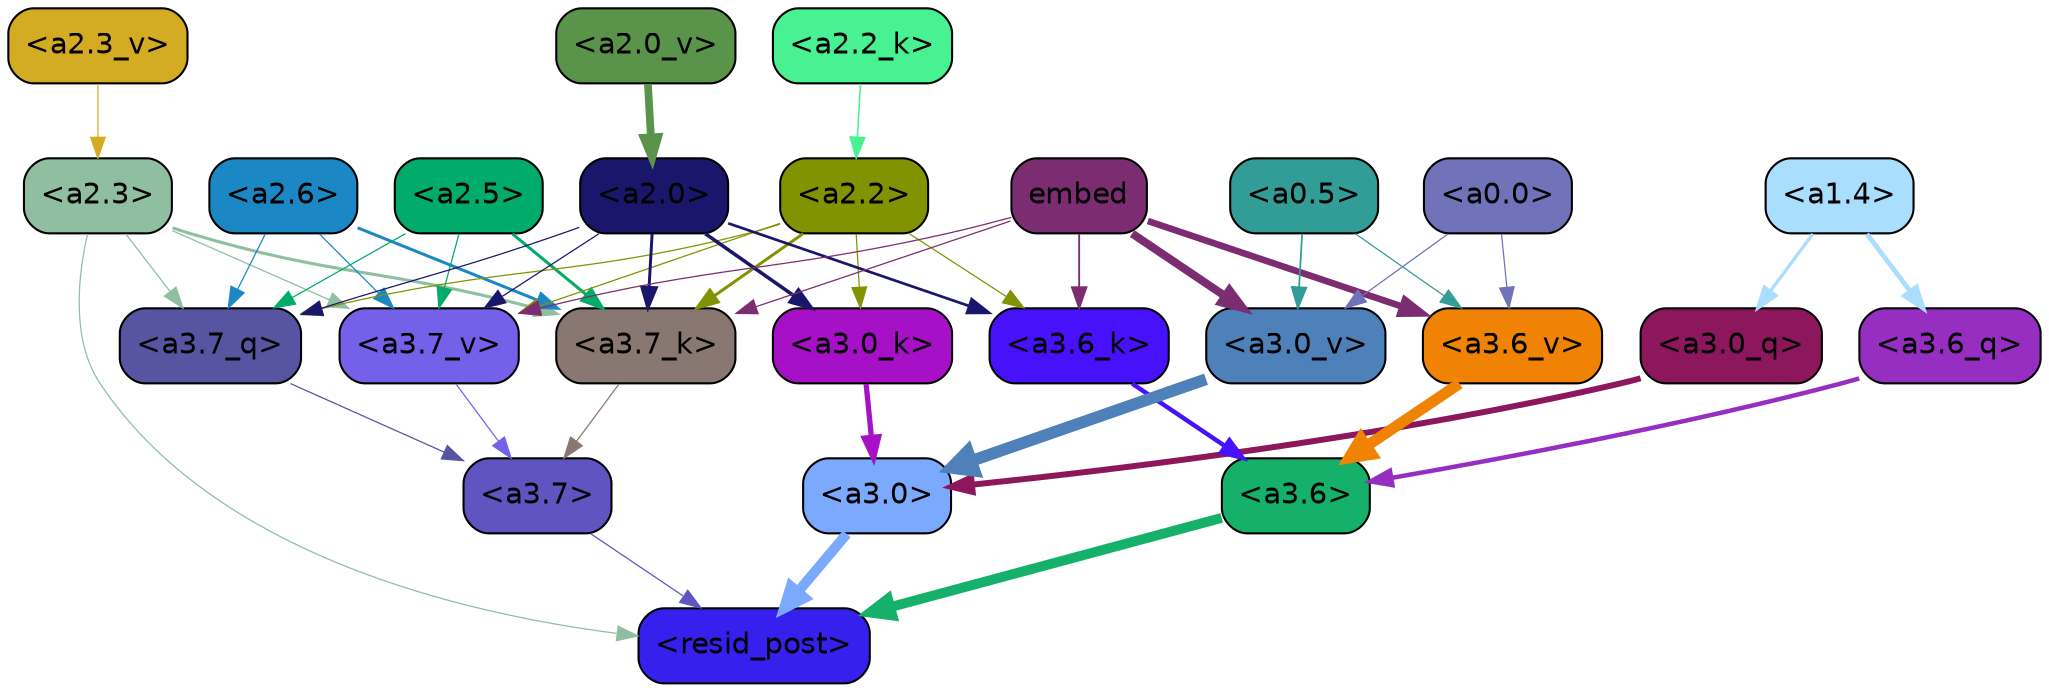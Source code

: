 strict digraph "" {
	graph [bgcolor=transparent,
		layout=dot,
		overlap=false,
		splines=true
	];
	"<a3.7>"	[color=black,
		fillcolor="#6054c1",
		fontname=Helvetica,
		shape=box,
		style="filled, rounded"];
	"<resid_post>"	[color=black,
		fillcolor="#3620ee",
		fontname=Helvetica,
		shape=box,
		style="filled, rounded"];
	"<a3.7>" -> "<resid_post>"	[color="#6054c1",
		penwidth=0.6];
	"<a3.6>"	[color=black,
		fillcolor="#15b16a",
		fontname=Helvetica,
		shape=box,
		style="filled, rounded"];
	"<a3.6>" -> "<resid_post>"	[color="#15b16a",
		penwidth=4.746312499046326];
	"<a3.0>"	[color=black,
		fillcolor="#7aa9fe",
		fontname=Helvetica,
		shape=box,
		style="filled, rounded"];
	"<a3.0>" -> "<resid_post>"	[color="#7aa9fe",
		penwidth=4.896343111991882];
	"<a2.3>"	[color=black,
		fillcolor="#8fbfa0",
		fontname=Helvetica,
		shape=box,
		style="filled, rounded"];
	"<a2.3>" -> "<resid_post>"	[color="#8fbfa0",
		penwidth=0.6];
	"<a3.7_q>"	[color=black,
		fillcolor="#5755a1",
		fontname=Helvetica,
		shape=box,
		style="filled, rounded"];
	"<a2.3>" -> "<a3.7_q>"	[color="#8fbfa0",
		penwidth=0.6];
	"<a3.7_k>"	[color=black,
		fillcolor="#897872",
		fontname=Helvetica,
		shape=box,
		style="filled, rounded"];
	"<a2.3>" -> "<a3.7_k>"	[color="#8fbfa0",
		penwidth=1.467104621231556];
	"<a3.7_v>"	[color=black,
		fillcolor="#7560ea",
		fontname=Helvetica,
		shape=box,
		style="filled, rounded"];
	"<a2.3>" -> "<a3.7_v>"	[color="#8fbfa0",
		penwidth=0.6];
	"<a3.7_q>" -> "<a3.7>"	[color="#5755a1",
		penwidth=0.6];
	"<a3.6_q>"	[color=black,
		fillcolor="#972ec2",
		fontname=Helvetica,
		shape=box,
		style="filled, rounded"];
	"<a3.6_q>" -> "<a3.6>"	[color="#972ec2",
		penwidth=2.160832464694977];
	"<a3.0_q>"	[color=black,
		fillcolor="#8d175c",
		fontname=Helvetica,
		shape=box,
		style="filled, rounded"];
	"<a3.0_q>" -> "<a3.0>"	[color="#8d175c",
		penwidth=2.870753765106201];
	"<a3.7_k>" -> "<a3.7>"	[color="#897872",
		penwidth=0.6];
	"<a3.6_k>"	[color=black,
		fillcolor="#4712fb",
		fontname=Helvetica,
		shape=box,
		style="filled, rounded"];
	"<a3.6_k>" -> "<a3.6>"	[color="#4712fb",
		penwidth=2.13908451795578];
	"<a3.0_k>"	[color=black,
		fillcolor="#a610c7",
		fontname=Helvetica,
		shape=box,
		style="filled, rounded"];
	"<a3.0_k>" -> "<a3.0>"	[color="#a610c7",
		penwidth=2.520303964614868];
	"<a3.7_v>" -> "<a3.7>"	[color="#7560ea",
		penwidth=0.6];
	"<a3.6_v>"	[color=black,
		fillcolor="#f08304",
		fontname=Helvetica,
		shape=box,
		style="filled, rounded"];
	"<a3.6_v>" -> "<a3.6>"	[color="#f08304",
		penwidth=5.297133803367615];
	"<a3.0_v>"	[color=black,
		fillcolor="#4e81b9",
		fontname=Helvetica,
		shape=box,
		style="filled, rounded"];
	"<a3.0_v>" -> "<a3.0>"	[color="#4e81b9",
		penwidth=5.680712580680847];
	"<a2.6>"	[color=black,
		fillcolor="#1b87c5",
		fontname=Helvetica,
		shape=box,
		style="filled, rounded"];
	"<a2.6>" -> "<a3.7_q>"	[color="#1b87c5",
		penwidth=0.6];
	"<a2.6>" -> "<a3.7_k>"	[color="#1b87c5",
		penwidth=1.4453159049153328];
	"<a2.6>" -> "<a3.7_v>"	[color="#1b87c5",
		penwidth=0.6];
	"<a2.5>"	[color=black,
		fillcolor="#01ac6a",
		fontname=Helvetica,
		shape=box,
		style="filled, rounded"];
	"<a2.5>" -> "<a3.7_q>"	[color="#01ac6a",
		penwidth=0.6];
	"<a2.5>" -> "<a3.7_k>"	[color="#01ac6a",
		penwidth=1.4526091292500496];
	"<a2.5>" -> "<a3.7_v>"	[color="#01ac6a",
		penwidth=0.6];
	"<a2.2>"	[color=black,
		fillcolor="#819301",
		fontname=Helvetica,
		shape=box,
		style="filled, rounded"];
	"<a2.2>" -> "<a3.7_q>"	[color="#819301",
		penwidth=0.6];
	"<a2.2>" -> "<a3.7_k>"	[color="#819301",
		penwidth=1.4310357049107552];
	"<a2.2>" -> "<a3.6_k>"	[color="#819301",
		penwidth=0.6];
	"<a2.2>" -> "<a3.0_k>"	[color="#819301",
		penwidth=0.6];
	"<a2.2>" -> "<a3.7_v>"	[color="#819301",
		penwidth=0.6];
	"<a2.0>"	[color=black,
		fillcolor="#1a166c",
		fontname=Helvetica,
		shape=box,
		style="filled, rounded"];
	"<a2.0>" -> "<a3.7_q>"	[color="#1a166c",
		penwidth=0.6];
	"<a2.0>" -> "<a3.7_k>"	[color="#1a166c",
		penwidth=1.4314699843525887];
	"<a2.0>" -> "<a3.6_k>"	[color="#1a166c",
		penwidth=1.2950235605239868];
	"<a2.0>" -> "<a3.0_k>"	[color="#1a166c",
		penwidth=1.712992787361145];
	"<a2.0>" -> "<a3.7_v>"	[color="#1a166c",
		penwidth=0.6];
	"<a1.4>"	[color=black,
		fillcolor="#aadefe",
		fontname=Helvetica,
		shape=box,
		style="filled, rounded"];
	"<a1.4>" -> "<a3.6_q>"	[color="#aadefe",
		penwidth=2.2719132900238037];
	"<a1.4>" -> "<a3.0_q>"	[color="#aadefe",
		penwidth=1.5932877659797668];
	embed	[color=black,
		fillcolor="#7c2c71",
		fontname=Helvetica,
		shape=box,
		style="filled, rounded"];
	embed -> "<a3.7_k>"	[color="#7c2c71",
		penwidth=0.6];
	embed -> "<a3.6_k>"	[color="#7c2c71",
		penwidth=0.891706109046936];
	embed -> "<a3.7_v>"	[color="#7c2c71",
		penwidth=0.6];
	embed -> "<a3.6_v>"	[color="#7c2c71",
		penwidth=3.1766927242279053];
	embed -> "<a3.0_v>"	[color="#7c2c71",
		penwidth=3.9005755856633186];
	"<a0.5>"	[color=black,
		fillcolor="#329c96",
		fontname=Helvetica,
		shape=box,
		style="filled, rounded"];
	"<a0.5>" -> "<a3.6_v>"	[color="#329c96",
		penwidth=0.6];
	"<a0.5>" -> "<a3.0_v>"	[color="#329c96",
		penwidth=0.8493617177009583];
	"<a0.0>"	[color=black,
		fillcolor="#7072ba",
		fontname=Helvetica,
		shape=box,
		style="filled, rounded"];
	"<a0.0>" -> "<a3.6_v>"	[color="#7072ba",
		penwidth=0.6];
	"<a0.0>" -> "<a3.0_v>"	[color="#7072ba",
		penwidth=0.6];
	"<a2.2_k>"	[color=black,
		fillcolor="#48f292",
		fontname=Helvetica,
		shape=box,
		style="filled, rounded"];
	"<a2.2_k>" -> "<a2.2>"	[color="#48f292",
		penwidth=0.7399393804371357];
	"<a2.3_v>"	[color=black,
		fillcolor="#d4ac24",
		fontname=Helvetica,
		shape=box,
		style="filled, rounded"];
	"<a2.3_v>" -> "<a2.3>"	[color="#d4ac24",
		penwidth=0.6];
	"<a2.0_v>"	[color=black,
		fillcolor="#5a934a",
		fontname=Helvetica,
		shape=box,
		style="filled, rounded"];
	"<a2.0_v>" -> "<a2.0>"	[color="#5a934a",
		penwidth=3.7102378383278847];
}
